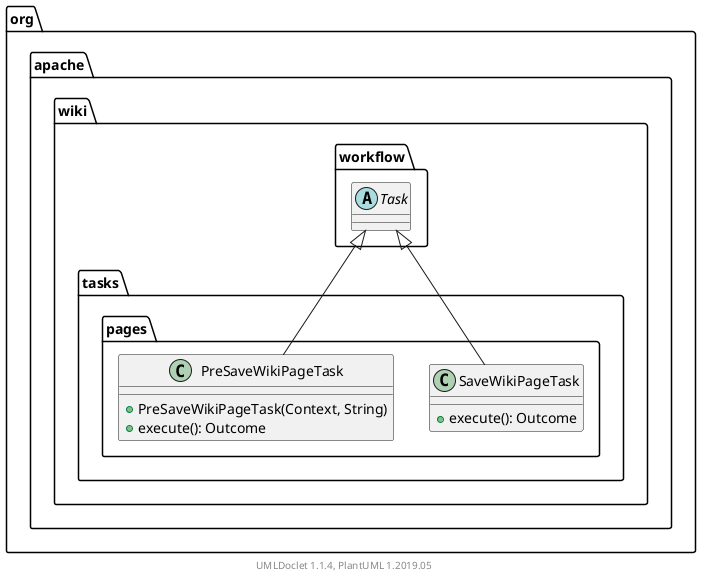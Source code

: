 @startuml

    namespace org.apache.wiki.tasks.pages {

        class SaveWikiPageTask [[SaveWikiPageTask.html]] {
            +execute(): Outcome
        }

        class PreSaveWikiPageTask [[PreSaveWikiPageTask.html]] {
            +PreSaveWikiPageTask(Context, String)
            +execute(): Outcome
        }

        abstract class org.apache.wiki.workflow.Task
        org.apache.wiki.workflow.Task <|-- SaveWikiPageTask

        org.apache.wiki.workflow.Task <|-- PreSaveWikiPageTask

    }


    center footer UMLDoclet 1.1.4, PlantUML 1.2019.05
@enduml

